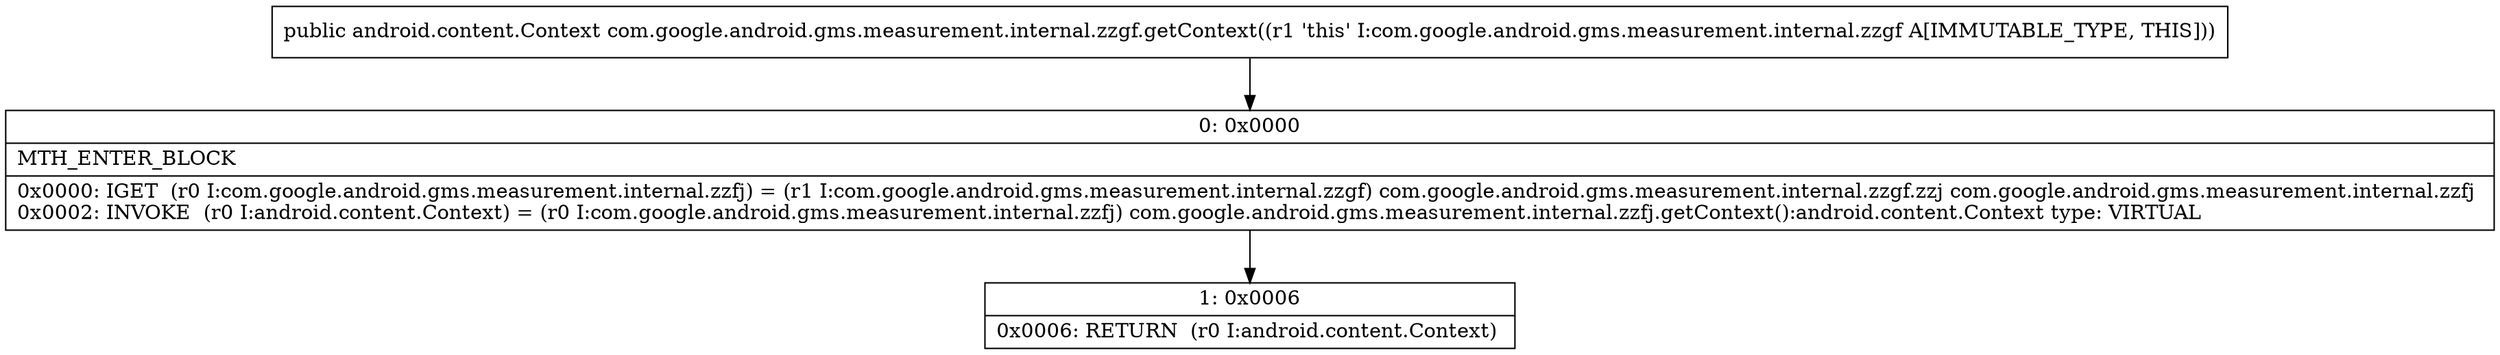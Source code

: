 digraph "CFG forcom.google.android.gms.measurement.internal.zzgf.getContext()Landroid\/content\/Context;" {
Node_0 [shape=record,label="{0\:\ 0x0000|MTH_ENTER_BLOCK\l|0x0000: IGET  (r0 I:com.google.android.gms.measurement.internal.zzfj) = (r1 I:com.google.android.gms.measurement.internal.zzgf) com.google.android.gms.measurement.internal.zzgf.zzj com.google.android.gms.measurement.internal.zzfj \l0x0002: INVOKE  (r0 I:android.content.Context) = (r0 I:com.google.android.gms.measurement.internal.zzfj) com.google.android.gms.measurement.internal.zzfj.getContext():android.content.Context type: VIRTUAL \l}"];
Node_1 [shape=record,label="{1\:\ 0x0006|0x0006: RETURN  (r0 I:android.content.Context) \l}"];
MethodNode[shape=record,label="{public android.content.Context com.google.android.gms.measurement.internal.zzgf.getContext((r1 'this' I:com.google.android.gms.measurement.internal.zzgf A[IMMUTABLE_TYPE, THIS])) }"];
MethodNode -> Node_0;
Node_0 -> Node_1;
}

